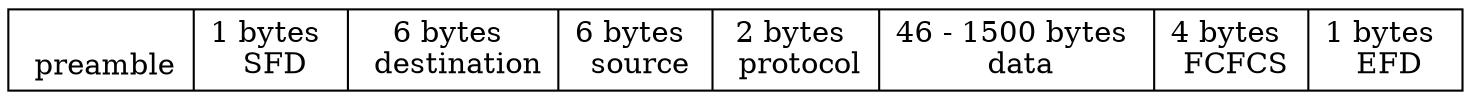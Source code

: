 digraph ethernet {
	struct_1 [shape=record, label="\n preamble | 1 bytes \n SFD | 6 bytes \n destination |  6 bytes \n source | 2 bytes \n protocol |  46 - 1500 bytes \n data | 4 bytes \n FCFCS | 1 bytes \n EFD"]
}

